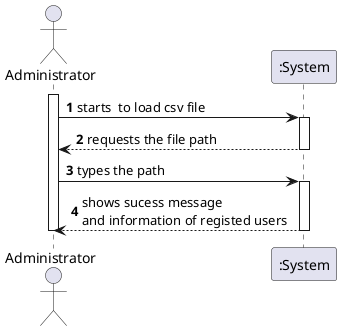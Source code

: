 @startuml
autonumber
actor "Administrator" as Admin

activate Admin
Admin -> ":System" : starts  to load csv file
activate ":System"
":System" --> Admin : requests the file path
deactivate ":System"

Admin -> ":System" : types the path
activate ":System"
":System" --> Admin : shows sucess message\nand information of registed users
deactivate ":System"


deactivate Admin

@enduml